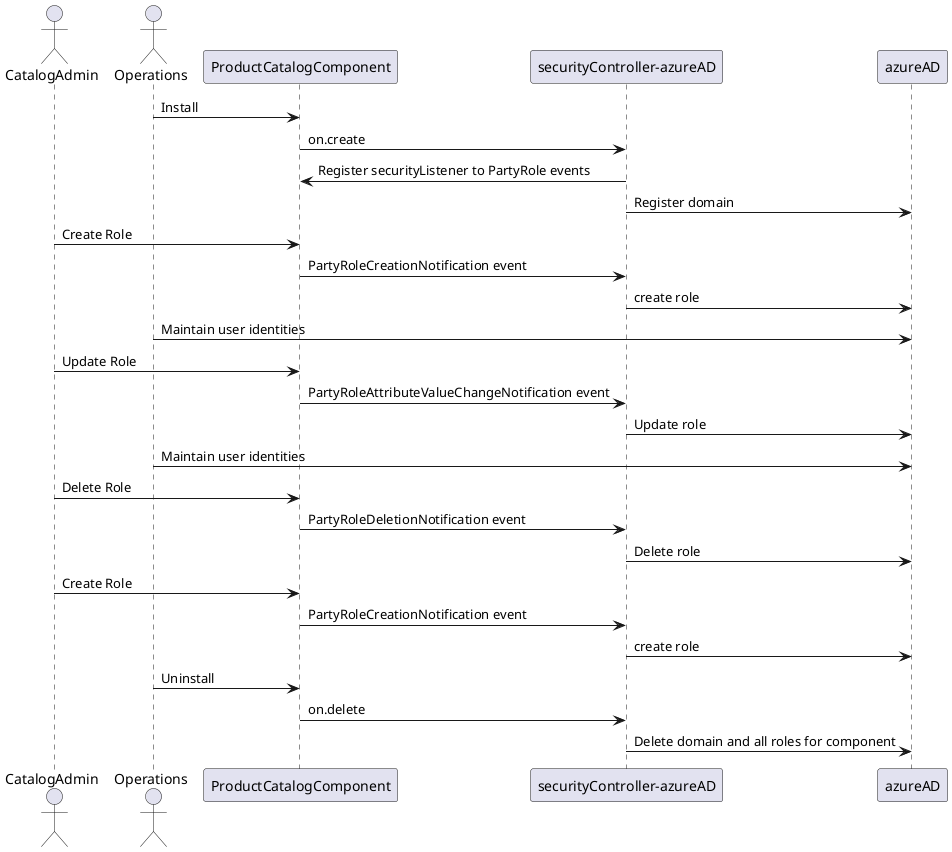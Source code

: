 @startuml

actor "CatalogAdmin"
actor "Operations"

"Operations"-> ProductCatalogComponent: Install
ProductCatalogComponent -> "securityController-azureAD": on.create 
"securityController-azureAD" -> ProductCatalogComponent: Register securityListener to PartyRole events
"securityController-azureAD" -> azureAD: Register domain
"CatalogAdmin" -> ProductCatalogComponent: Create Role
ProductCatalogComponent-> "securityController-azureAD": PartyRoleCreationNotification event
"securityController-azureAD" -> azureAD: create role
"Operations"->azureAD  : Maintain user identities
"CatalogAdmin" -> ProductCatalogComponent: Update Role
ProductCatalogComponent-> "securityController-azureAD": PartyRoleAttributeValueChangeNotification event
"securityController-azureAD" -> azureAD: Update role
"Operations"->azureAD  : Maintain user identities
"CatalogAdmin" -> ProductCatalogComponent: Delete Role
ProductCatalogComponent-> "securityController-azureAD": PartyRoleDeletionNotification event
"securityController-azureAD" -> azureAD: Delete role
"CatalogAdmin" -> ProductCatalogComponent: Create Role
ProductCatalogComponent-> "securityController-azureAD": PartyRoleCreationNotification event
"securityController-azureAD" -> azureAD: create role
"Operations"-> ProductCatalogComponent: Uninstall
ProductCatalogComponent -> "securityController-azureAD": on.delete 
"securityController-azureAD" -> azureAD: Delete domain and all roles for component

@enduml